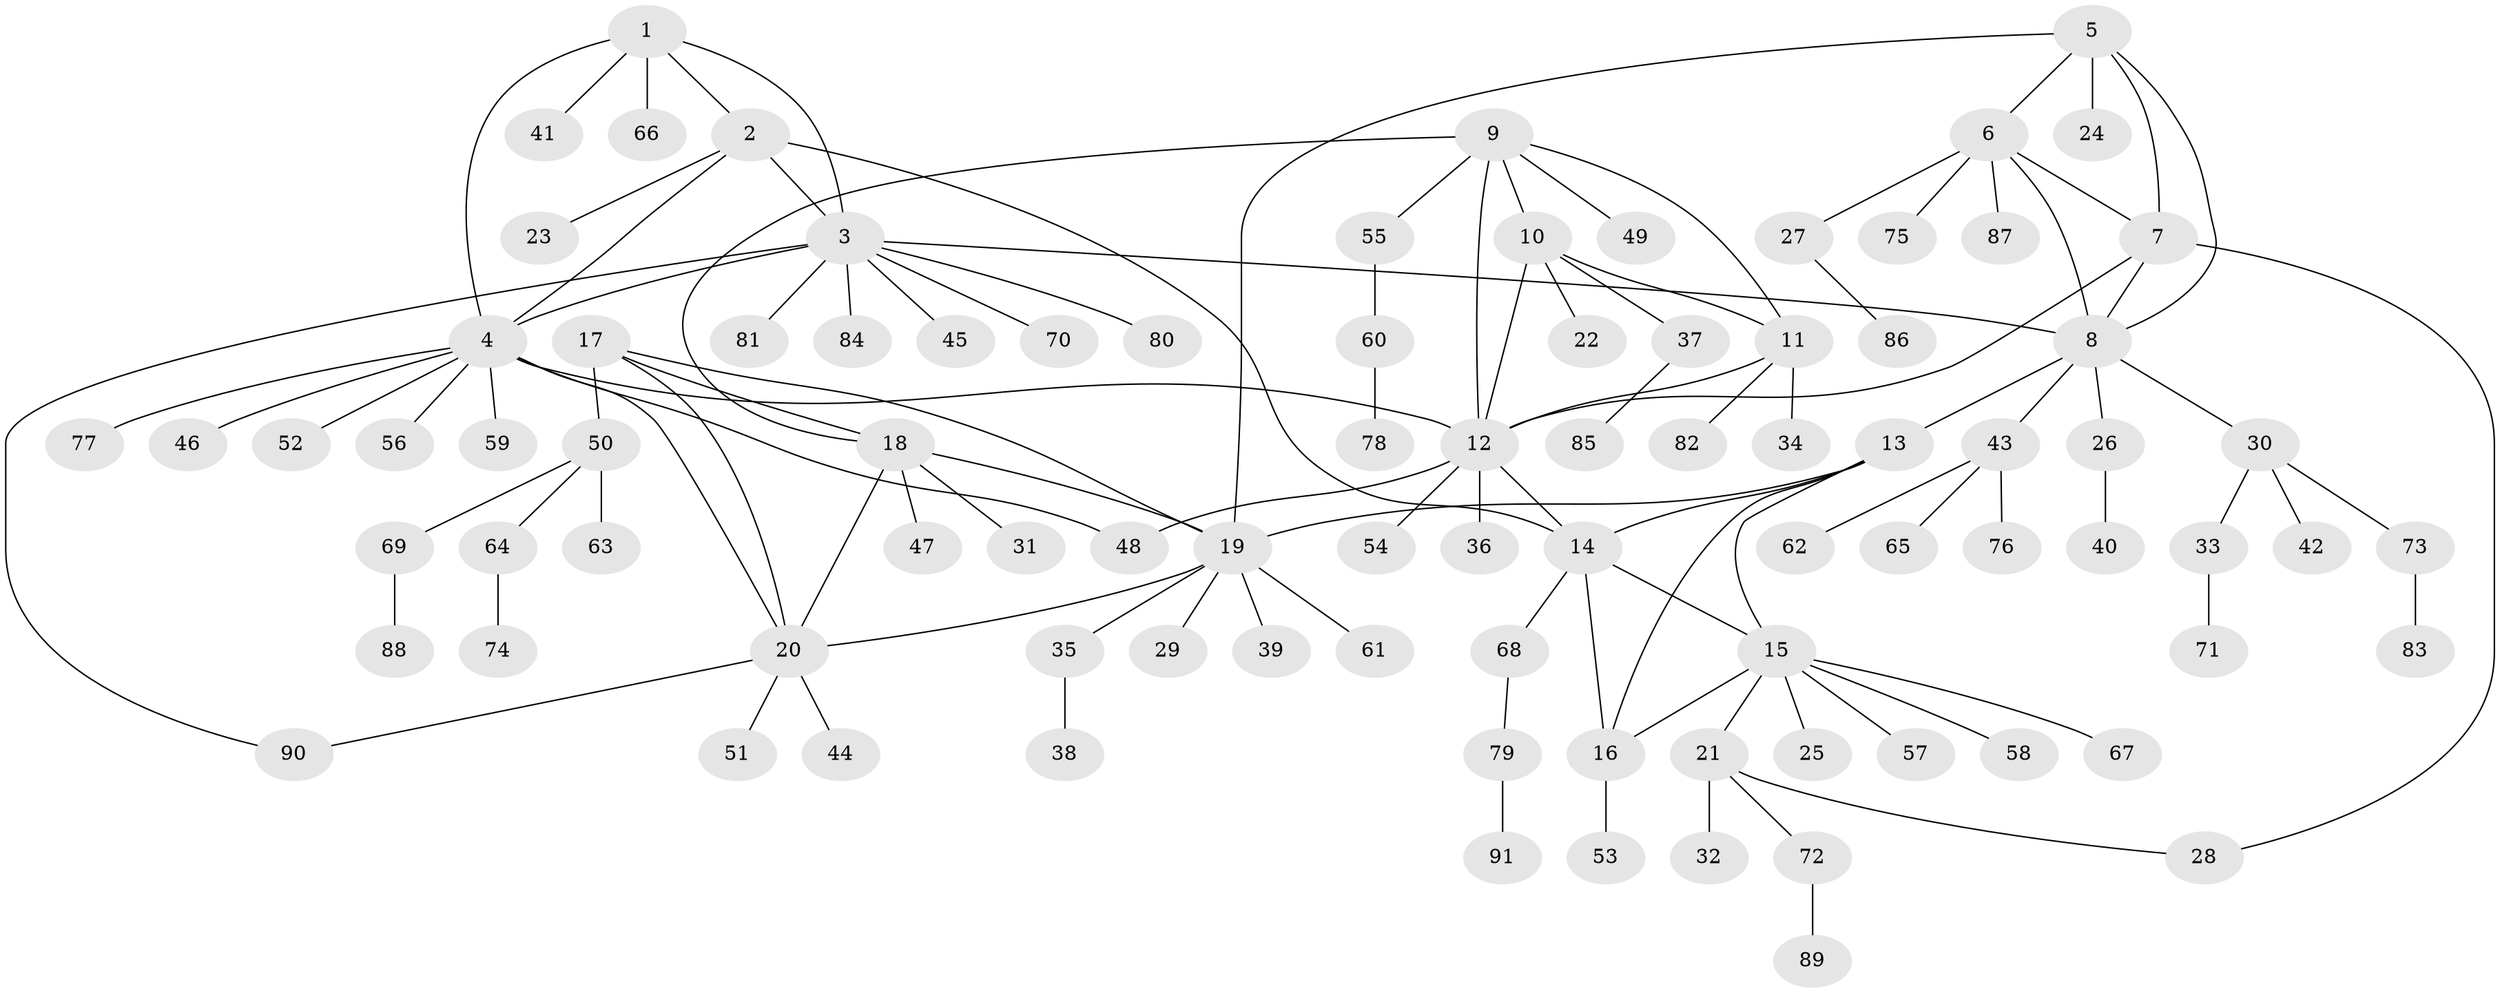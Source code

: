 // coarse degree distribution, {5: 0.16666666666666666, 4: 0.027777777777777776, 1: 0.7222222222222222, 7: 0.05555555555555555, 10: 0.027777777777777776}
// Generated by graph-tools (version 1.1) at 2025/57/03/04/25 21:57:30]
// undirected, 91 vertices, 114 edges
graph export_dot {
graph [start="1"]
  node [color=gray90,style=filled];
  1;
  2;
  3;
  4;
  5;
  6;
  7;
  8;
  9;
  10;
  11;
  12;
  13;
  14;
  15;
  16;
  17;
  18;
  19;
  20;
  21;
  22;
  23;
  24;
  25;
  26;
  27;
  28;
  29;
  30;
  31;
  32;
  33;
  34;
  35;
  36;
  37;
  38;
  39;
  40;
  41;
  42;
  43;
  44;
  45;
  46;
  47;
  48;
  49;
  50;
  51;
  52;
  53;
  54;
  55;
  56;
  57;
  58;
  59;
  60;
  61;
  62;
  63;
  64;
  65;
  66;
  67;
  68;
  69;
  70;
  71;
  72;
  73;
  74;
  75;
  76;
  77;
  78;
  79;
  80;
  81;
  82;
  83;
  84;
  85;
  86;
  87;
  88;
  89;
  90;
  91;
  1 -- 2;
  1 -- 3;
  1 -- 4;
  1 -- 41;
  1 -- 66;
  2 -- 3;
  2 -- 4;
  2 -- 14;
  2 -- 23;
  3 -- 4;
  3 -- 8;
  3 -- 45;
  3 -- 70;
  3 -- 80;
  3 -- 81;
  3 -- 84;
  3 -- 90;
  4 -- 12;
  4 -- 20;
  4 -- 46;
  4 -- 48;
  4 -- 52;
  4 -- 56;
  4 -- 59;
  4 -- 77;
  5 -- 6;
  5 -- 7;
  5 -- 8;
  5 -- 19;
  5 -- 24;
  6 -- 7;
  6 -- 8;
  6 -- 27;
  6 -- 75;
  6 -- 87;
  7 -- 8;
  7 -- 12;
  7 -- 28;
  8 -- 13;
  8 -- 26;
  8 -- 30;
  8 -- 43;
  9 -- 10;
  9 -- 11;
  9 -- 12;
  9 -- 18;
  9 -- 49;
  9 -- 55;
  10 -- 11;
  10 -- 12;
  10 -- 22;
  10 -- 37;
  11 -- 12;
  11 -- 34;
  11 -- 82;
  12 -- 14;
  12 -- 36;
  12 -- 48;
  12 -- 54;
  13 -- 14;
  13 -- 15;
  13 -- 16;
  13 -- 19;
  14 -- 15;
  14 -- 16;
  14 -- 68;
  15 -- 16;
  15 -- 21;
  15 -- 25;
  15 -- 57;
  15 -- 58;
  15 -- 67;
  16 -- 53;
  17 -- 18;
  17 -- 19;
  17 -- 20;
  17 -- 50;
  18 -- 19;
  18 -- 20;
  18 -- 31;
  18 -- 47;
  19 -- 20;
  19 -- 29;
  19 -- 35;
  19 -- 39;
  19 -- 61;
  20 -- 44;
  20 -- 51;
  20 -- 90;
  21 -- 28;
  21 -- 32;
  21 -- 72;
  26 -- 40;
  27 -- 86;
  30 -- 33;
  30 -- 42;
  30 -- 73;
  33 -- 71;
  35 -- 38;
  37 -- 85;
  43 -- 62;
  43 -- 65;
  43 -- 76;
  50 -- 63;
  50 -- 64;
  50 -- 69;
  55 -- 60;
  60 -- 78;
  64 -- 74;
  68 -- 79;
  69 -- 88;
  72 -- 89;
  73 -- 83;
  79 -- 91;
}
